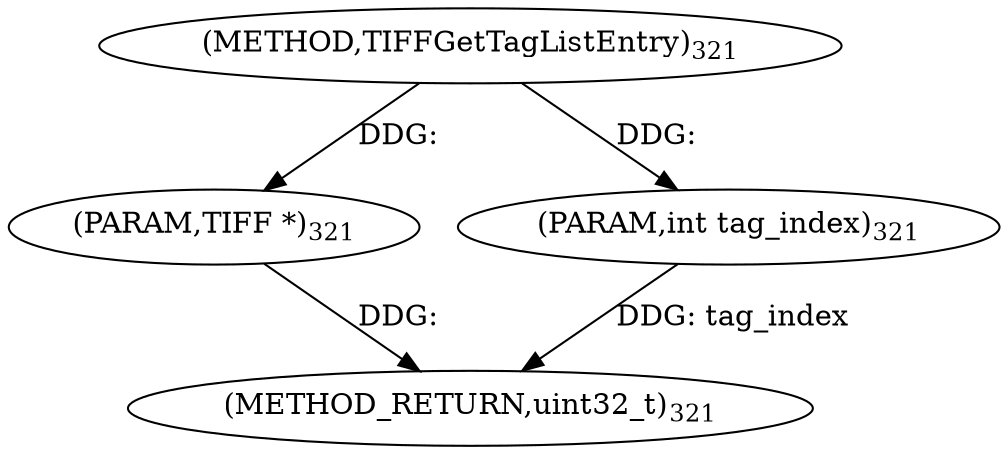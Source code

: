 digraph "TIFFGetTagListEntry" {  
"8410" [label = <(METHOD,TIFFGetTagListEntry)<SUB>321</SUB>> ]
"8413" [label = <(METHOD_RETURN,uint32_t)<SUB>321</SUB>> ]
"8411" [label = <(PARAM,TIFF *)<SUB>321</SUB>> ]
"8412" [label = <(PARAM,int tag_index)<SUB>321</SUB>> ]
  "8411" -> "8413"  [ label = "DDG: "] 
  "8412" -> "8413"  [ label = "DDG: tag_index"] 
  "8410" -> "8411"  [ label = "DDG: "] 
  "8410" -> "8412"  [ label = "DDG: "] 
}
